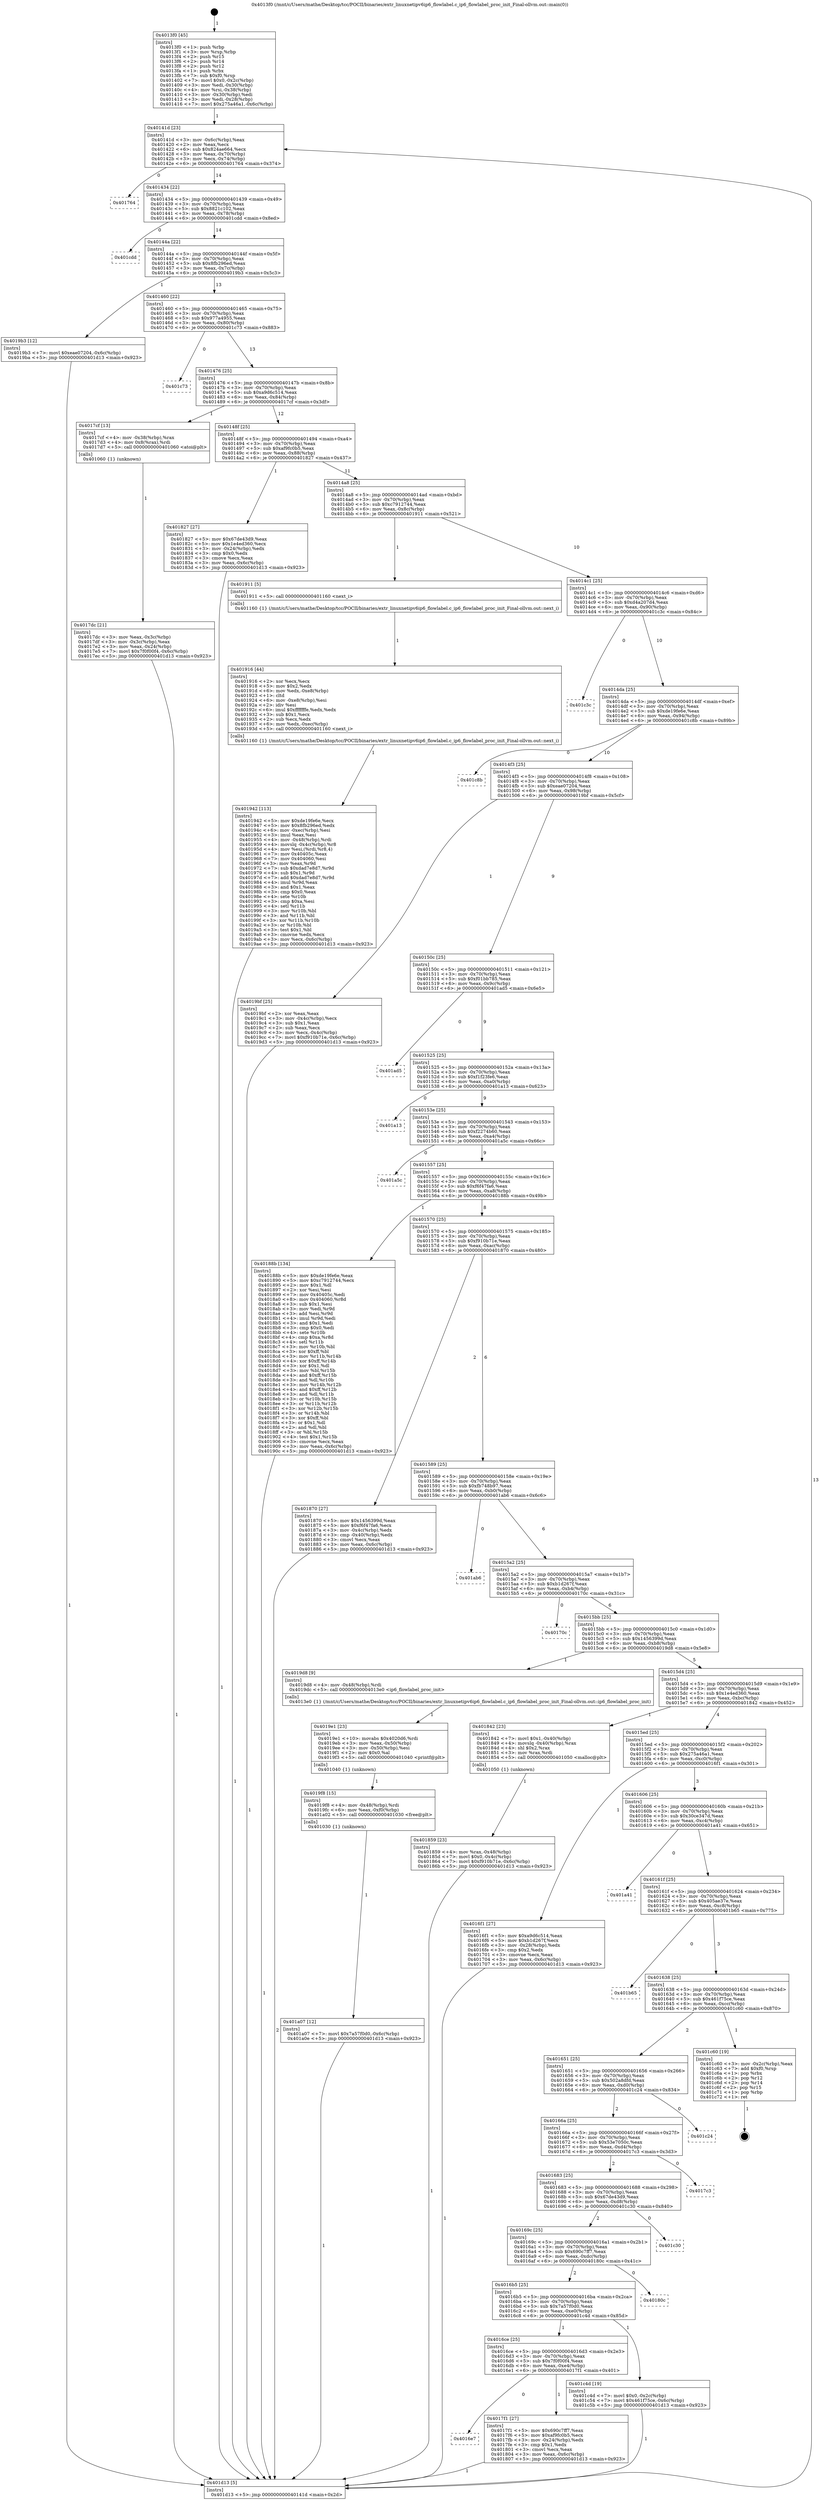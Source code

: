 digraph "0x4013f0" {
  label = "0x4013f0 (/mnt/c/Users/mathe/Desktop/tcc/POCII/binaries/extr_linuxnetipv6ip6_flowlabel.c_ip6_flowlabel_proc_init_Final-ollvm.out::main(0))"
  labelloc = "t"
  node[shape=record]

  Entry [label="",width=0.3,height=0.3,shape=circle,fillcolor=black,style=filled]
  "0x40141d" [label="{
     0x40141d [23]\l
     | [instrs]\l
     &nbsp;&nbsp;0x40141d \<+3\>: mov -0x6c(%rbp),%eax\l
     &nbsp;&nbsp;0x401420 \<+2\>: mov %eax,%ecx\l
     &nbsp;&nbsp;0x401422 \<+6\>: sub $0x824ae664,%ecx\l
     &nbsp;&nbsp;0x401428 \<+3\>: mov %eax,-0x70(%rbp)\l
     &nbsp;&nbsp;0x40142b \<+3\>: mov %ecx,-0x74(%rbp)\l
     &nbsp;&nbsp;0x40142e \<+6\>: je 0000000000401764 \<main+0x374\>\l
  }"]
  "0x401764" [label="{
     0x401764\l
  }", style=dashed]
  "0x401434" [label="{
     0x401434 [22]\l
     | [instrs]\l
     &nbsp;&nbsp;0x401434 \<+5\>: jmp 0000000000401439 \<main+0x49\>\l
     &nbsp;&nbsp;0x401439 \<+3\>: mov -0x70(%rbp),%eax\l
     &nbsp;&nbsp;0x40143c \<+5\>: sub $0x8821c102,%eax\l
     &nbsp;&nbsp;0x401441 \<+3\>: mov %eax,-0x78(%rbp)\l
     &nbsp;&nbsp;0x401444 \<+6\>: je 0000000000401cdd \<main+0x8ed\>\l
  }"]
  Exit [label="",width=0.3,height=0.3,shape=circle,fillcolor=black,style=filled,peripheries=2]
  "0x401cdd" [label="{
     0x401cdd\l
  }", style=dashed]
  "0x40144a" [label="{
     0x40144a [22]\l
     | [instrs]\l
     &nbsp;&nbsp;0x40144a \<+5\>: jmp 000000000040144f \<main+0x5f\>\l
     &nbsp;&nbsp;0x40144f \<+3\>: mov -0x70(%rbp),%eax\l
     &nbsp;&nbsp;0x401452 \<+5\>: sub $0x8fb296ed,%eax\l
     &nbsp;&nbsp;0x401457 \<+3\>: mov %eax,-0x7c(%rbp)\l
     &nbsp;&nbsp;0x40145a \<+6\>: je 00000000004019b3 \<main+0x5c3\>\l
  }"]
  "0x401a07" [label="{
     0x401a07 [12]\l
     | [instrs]\l
     &nbsp;&nbsp;0x401a07 \<+7\>: movl $0x7a57f0d0,-0x6c(%rbp)\l
     &nbsp;&nbsp;0x401a0e \<+5\>: jmp 0000000000401d13 \<main+0x923\>\l
  }"]
  "0x4019b3" [label="{
     0x4019b3 [12]\l
     | [instrs]\l
     &nbsp;&nbsp;0x4019b3 \<+7\>: movl $0xeae07204,-0x6c(%rbp)\l
     &nbsp;&nbsp;0x4019ba \<+5\>: jmp 0000000000401d13 \<main+0x923\>\l
  }"]
  "0x401460" [label="{
     0x401460 [22]\l
     | [instrs]\l
     &nbsp;&nbsp;0x401460 \<+5\>: jmp 0000000000401465 \<main+0x75\>\l
     &nbsp;&nbsp;0x401465 \<+3\>: mov -0x70(%rbp),%eax\l
     &nbsp;&nbsp;0x401468 \<+5\>: sub $0x977a4955,%eax\l
     &nbsp;&nbsp;0x40146d \<+3\>: mov %eax,-0x80(%rbp)\l
     &nbsp;&nbsp;0x401470 \<+6\>: je 0000000000401c73 \<main+0x883\>\l
  }"]
  "0x4019f8" [label="{
     0x4019f8 [15]\l
     | [instrs]\l
     &nbsp;&nbsp;0x4019f8 \<+4\>: mov -0x48(%rbp),%rdi\l
     &nbsp;&nbsp;0x4019fc \<+6\>: mov %eax,-0xf0(%rbp)\l
     &nbsp;&nbsp;0x401a02 \<+5\>: call 0000000000401030 \<free@plt\>\l
     | [calls]\l
     &nbsp;&nbsp;0x401030 \{1\} (unknown)\l
  }"]
  "0x401c73" [label="{
     0x401c73\l
  }", style=dashed]
  "0x401476" [label="{
     0x401476 [25]\l
     | [instrs]\l
     &nbsp;&nbsp;0x401476 \<+5\>: jmp 000000000040147b \<main+0x8b\>\l
     &nbsp;&nbsp;0x40147b \<+3\>: mov -0x70(%rbp),%eax\l
     &nbsp;&nbsp;0x40147e \<+5\>: sub $0xa9d6c514,%eax\l
     &nbsp;&nbsp;0x401483 \<+6\>: mov %eax,-0x84(%rbp)\l
     &nbsp;&nbsp;0x401489 \<+6\>: je 00000000004017cf \<main+0x3df\>\l
  }"]
  "0x4019e1" [label="{
     0x4019e1 [23]\l
     | [instrs]\l
     &nbsp;&nbsp;0x4019e1 \<+10\>: movabs $0x4020d6,%rdi\l
     &nbsp;&nbsp;0x4019eb \<+3\>: mov %eax,-0x50(%rbp)\l
     &nbsp;&nbsp;0x4019ee \<+3\>: mov -0x50(%rbp),%esi\l
     &nbsp;&nbsp;0x4019f1 \<+2\>: mov $0x0,%al\l
     &nbsp;&nbsp;0x4019f3 \<+5\>: call 0000000000401040 \<printf@plt\>\l
     | [calls]\l
     &nbsp;&nbsp;0x401040 \{1\} (unknown)\l
  }"]
  "0x4017cf" [label="{
     0x4017cf [13]\l
     | [instrs]\l
     &nbsp;&nbsp;0x4017cf \<+4\>: mov -0x38(%rbp),%rax\l
     &nbsp;&nbsp;0x4017d3 \<+4\>: mov 0x8(%rax),%rdi\l
     &nbsp;&nbsp;0x4017d7 \<+5\>: call 0000000000401060 \<atoi@plt\>\l
     | [calls]\l
     &nbsp;&nbsp;0x401060 \{1\} (unknown)\l
  }"]
  "0x40148f" [label="{
     0x40148f [25]\l
     | [instrs]\l
     &nbsp;&nbsp;0x40148f \<+5\>: jmp 0000000000401494 \<main+0xa4\>\l
     &nbsp;&nbsp;0x401494 \<+3\>: mov -0x70(%rbp),%eax\l
     &nbsp;&nbsp;0x401497 \<+5\>: sub $0xaf9fc0b5,%eax\l
     &nbsp;&nbsp;0x40149c \<+6\>: mov %eax,-0x88(%rbp)\l
     &nbsp;&nbsp;0x4014a2 \<+6\>: je 0000000000401827 \<main+0x437\>\l
  }"]
  "0x401942" [label="{
     0x401942 [113]\l
     | [instrs]\l
     &nbsp;&nbsp;0x401942 \<+5\>: mov $0xde19fe6e,%ecx\l
     &nbsp;&nbsp;0x401947 \<+5\>: mov $0x8fb296ed,%edx\l
     &nbsp;&nbsp;0x40194c \<+6\>: mov -0xec(%rbp),%esi\l
     &nbsp;&nbsp;0x401952 \<+3\>: imul %eax,%esi\l
     &nbsp;&nbsp;0x401955 \<+4\>: mov -0x48(%rbp),%rdi\l
     &nbsp;&nbsp;0x401959 \<+4\>: movslq -0x4c(%rbp),%r8\l
     &nbsp;&nbsp;0x40195d \<+4\>: mov %esi,(%rdi,%r8,4)\l
     &nbsp;&nbsp;0x401961 \<+7\>: mov 0x40405c,%eax\l
     &nbsp;&nbsp;0x401968 \<+7\>: mov 0x404060,%esi\l
     &nbsp;&nbsp;0x40196f \<+3\>: mov %eax,%r9d\l
     &nbsp;&nbsp;0x401972 \<+7\>: sub $0xdad7e8d7,%r9d\l
     &nbsp;&nbsp;0x401979 \<+4\>: sub $0x1,%r9d\l
     &nbsp;&nbsp;0x40197d \<+7\>: add $0xdad7e8d7,%r9d\l
     &nbsp;&nbsp;0x401984 \<+4\>: imul %r9d,%eax\l
     &nbsp;&nbsp;0x401988 \<+3\>: and $0x1,%eax\l
     &nbsp;&nbsp;0x40198b \<+3\>: cmp $0x0,%eax\l
     &nbsp;&nbsp;0x40198e \<+4\>: sete %r10b\l
     &nbsp;&nbsp;0x401992 \<+3\>: cmp $0xa,%esi\l
     &nbsp;&nbsp;0x401995 \<+4\>: setl %r11b\l
     &nbsp;&nbsp;0x401999 \<+3\>: mov %r10b,%bl\l
     &nbsp;&nbsp;0x40199c \<+3\>: and %r11b,%bl\l
     &nbsp;&nbsp;0x40199f \<+3\>: xor %r11b,%r10b\l
     &nbsp;&nbsp;0x4019a2 \<+3\>: or %r10b,%bl\l
     &nbsp;&nbsp;0x4019a5 \<+3\>: test $0x1,%bl\l
     &nbsp;&nbsp;0x4019a8 \<+3\>: cmovne %edx,%ecx\l
     &nbsp;&nbsp;0x4019ab \<+3\>: mov %ecx,-0x6c(%rbp)\l
     &nbsp;&nbsp;0x4019ae \<+5\>: jmp 0000000000401d13 \<main+0x923\>\l
  }"]
  "0x401827" [label="{
     0x401827 [27]\l
     | [instrs]\l
     &nbsp;&nbsp;0x401827 \<+5\>: mov $0x67de43d9,%eax\l
     &nbsp;&nbsp;0x40182c \<+5\>: mov $0x1e4ed360,%ecx\l
     &nbsp;&nbsp;0x401831 \<+3\>: mov -0x24(%rbp),%edx\l
     &nbsp;&nbsp;0x401834 \<+3\>: cmp $0x0,%edx\l
     &nbsp;&nbsp;0x401837 \<+3\>: cmove %ecx,%eax\l
     &nbsp;&nbsp;0x40183a \<+3\>: mov %eax,-0x6c(%rbp)\l
     &nbsp;&nbsp;0x40183d \<+5\>: jmp 0000000000401d13 \<main+0x923\>\l
  }"]
  "0x4014a8" [label="{
     0x4014a8 [25]\l
     | [instrs]\l
     &nbsp;&nbsp;0x4014a8 \<+5\>: jmp 00000000004014ad \<main+0xbd\>\l
     &nbsp;&nbsp;0x4014ad \<+3\>: mov -0x70(%rbp),%eax\l
     &nbsp;&nbsp;0x4014b0 \<+5\>: sub $0xc7912744,%eax\l
     &nbsp;&nbsp;0x4014b5 \<+6\>: mov %eax,-0x8c(%rbp)\l
     &nbsp;&nbsp;0x4014bb \<+6\>: je 0000000000401911 \<main+0x521\>\l
  }"]
  "0x401916" [label="{
     0x401916 [44]\l
     | [instrs]\l
     &nbsp;&nbsp;0x401916 \<+2\>: xor %ecx,%ecx\l
     &nbsp;&nbsp;0x401918 \<+5\>: mov $0x2,%edx\l
     &nbsp;&nbsp;0x40191d \<+6\>: mov %edx,-0xe8(%rbp)\l
     &nbsp;&nbsp;0x401923 \<+1\>: cltd\l
     &nbsp;&nbsp;0x401924 \<+6\>: mov -0xe8(%rbp),%esi\l
     &nbsp;&nbsp;0x40192a \<+2\>: idiv %esi\l
     &nbsp;&nbsp;0x40192c \<+6\>: imul $0xfffffffe,%edx,%edx\l
     &nbsp;&nbsp;0x401932 \<+3\>: sub $0x1,%ecx\l
     &nbsp;&nbsp;0x401935 \<+2\>: sub %ecx,%edx\l
     &nbsp;&nbsp;0x401937 \<+6\>: mov %edx,-0xec(%rbp)\l
     &nbsp;&nbsp;0x40193d \<+5\>: call 0000000000401160 \<next_i\>\l
     | [calls]\l
     &nbsp;&nbsp;0x401160 \{1\} (/mnt/c/Users/mathe/Desktop/tcc/POCII/binaries/extr_linuxnetipv6ip6_flowlabel.c_ip6_flowlabel_proc_init_Final-ollvm.out::next_i)\l
  }"]
  "0x401911" [label="{
     0x401911 [5]\l
     | [instrs]\l
     &nbsp;&nbsp;0x401911 \<+5\>: call 0000000000401160 \<next_i\>\l
     | [calls]\l
     &nbsp;&nbsp;0x401160 \{1\} (/mnt/c/Users/mathe/Desktop/tcc/POCII/binaries/extr_linuxnetipv6ip6_flowlabel.c_ip6_flowlabel_proc_init_Final-ollvm.out::next_i)\l
  }"]
  "0x4014c1" [label="{
     0x4014c1 [25]\l
     | [instrs]\l
     &nbsp;&nbsp;0x4014c1 \<+5\>: jmp 00000000004014c6 \<main+0xd6\>\l
     &nbsp;&nbsp;0x4014c6 \<+3\>: mov -0x70(%rbp),%eax\l
     &nbsp;&nbsp;0x4014c9 \<+5\>: sub $0xd4a207d4,%eax\l
     &nbsp;&nbsp;0x4014ce \<+6\>: mov %eax,-0x90(%rbp)\l
     &nbsp;&nbsp;0x4014d4 \<+6\>: je 0000000000401c3c \<main+0x84c\>\l
  }"]
  "0x401859" [label="{
     0x401859 [23]\l
     | [instrs]\l
     &nbsp;&nbsp;0x401859 \<+4\>: mov %rax,-0x48(%rbp)\l
     &nbsp;&nbsp;0x40185d \<+7\>: movl $0x0,-0x4c(%rbp)\l
     &nbsp;&nbsp;0x401864 \<+7\>: movl $0xf910b71e,-0x6c(%rbp)\l
     &nbsp;&nbsp;0x40186b \<+5\>: jmp 0000000000401d13 \<main+0x923\>\l
  }"]
  "0x401c3c" [label="{
     0x401c3c\l
  }", style=dashed]
  "0x4014da" [label="{
     0x4014da [25]\l
     | [instrs]\l
     &nbsp;&nbsp;0x4014da \<+5\>: jmp 00000000004014df \<main+0xef\>\l
     &nbsp;&nbsp;0x4014df \<+3\>: mov -0x70(%rbp),%eax\l
     &nbsp;&nbsp;0x4014e2 \<+5\>: sub $0xde19fe6e,%eax\l
     &nbsp;&nbsp;0x4014e7 \<+6\>: mov %eax,-0x94(%rbp)\l
     &nbsp;&nbsp;0x4014ed \<+6\>: je 0000000000401c8b \<main+0x89b\>\l
  }"]
  "0x4016e7" [label="{
     0x4016e7\l
  }", style=dashed]
  "0x401c8b" [label="{
     0x401c8b\l
  }", style=dashed]
  "0x4014f3" [label="{
     0x4014f3 [25]\l
     | [instrs]\l
     &nbsp;&nbsp;0x4014f3 \<+5\>: jmp 00000000004014f8 \<main+0x108\>\l
     &nbsp;&nbsp;0x4014f8 \<+3\>: mov -0x70(%rbp),%eax\l
     &nbsp;&nbsp;0x4014fb \<+5\>: sub $0xeae07204,%eax\l
     &nbsp;&nbsp;0x401500 \<+6\>: mov %eax,-0x98(%rbp)\l
     &nbsp;&nbsp;0x401506 \<+6\>: je 00000000004019bf \<main+0x5cf\>\l
  }"]
  "0x4017f1" [label="{
     0x4017f1 [27]\l
     | [instrs]\l
     &nbsp;&nbsp;0x4017f1 \<+5\>: mov $0x690c7ff7,%eax\l
     &nbsp;&nbsp;0x4017f6 \<+5\>: mov $0xaf9fc0b5,%ecx\l
     &nbsp;&nbsp;0x4017fb \<+3\>: mov -0x24(%rbp),%edx\l
     &nbsp;&nbsp;0x4017fe \<+3\>: cmp $0x1,%edx\l
     &nbsp;&nbsp;0x401801 \<+3\>: cmovl %ecx,%eax\l
     &nbsp;&nbsp;0x401804 \<+3\>: mov %eax,-0x6c(%rbp)\l
     &nbsp;&nbsp;0x401807 \<+5\>: jmp 0000000000401d13 \<main+0x923\>\l
  }"]
  "0x4019bf" [label="{
     0x4019bf [25]\l
     | [instrs]\l
     &nbsp;&nbsp;0x4019bf \<+2\>: xor %eax,%eax\l
     &nbsp;&nbsp;0x4019c1 \<+3\>: mov -0x4c(%rbp),%ecx\l
     &nbsp;&nbsp;0x4019c4 \<+3\>: sub $0x1,%eax\l
     &nbsp;&nbsp;0x4019c7 \<+2\>: sub %eax,%ecx\l
     &nbsp;&nbsp;0x4019c9 \<+3\>: mov %ecx,-0x4c(%rbp)\l
     &nbsp;&nbsp;0x4019cc \<+7\>: movl $0xf910b71e,-0x6c(%rbp)\l
     &nbsp;&nbsp;0x4019d3 \<+5\>: jmp 0000000000401d13 \<main+0x923\>\l
  }"]
  "0x40150c" [label="{
     0x40150c [25]\l
     | [instrs]\l
     &nbsp;&nbsp;0x40150c \<+5\>: jmp 0000000000401511 \<main+0x121\>\l
     &nbsp;&nbsp;0x401511 \<+3\>: mov -0x70(%rbp),%eax\l
     &nbsp;&nbsp;0x401514 \<+5\>: sub $0xf01bb785,%eax\l
     &nbsp;&nbsp;0x401519 \<+6\>: mov %eax,-0x9c(%rbp)\l
     &nbsp;&nbsp;0x40151f \<+6\>: je 0000000000401ad5 \<main+0x6e5\>\l
  }"]
  "0x4016ce" [label="{
     0x4016ce [25]\l
     | [instrs]\l
     &nbsp;&nbsp;0x4016ce \<+5\>: jmp 00000000004016d3 \<main+0x2e3\>\l
     &nbsp;&nbsp;0x4016d3 \<+3\>: mov -0x70(%rbp),%eax\l
     &nbsp;&nbsp;0x4016d6 \<+5\>: sub $0x7f0f00f4,%eax\l
     &nbsp;&nbsp;0x4016db \<+6\>: mov %eax,-0xe4(%rbp)\l
     &nbsp;&nbsp;0x4016e1 \<+6\>: je 00000000004017f1 \<main+0x401\>\l
  }"]
  "0x401ad5" [label="{
     0x401ad5\l
  }", style=dashed]
  "0x401525" [label="{
     0x401525 [25]\l
     | [instrs]\l
     &nbsp;&nbsp;0x401525 \<+5\>: jmp 000000000040152a \<main+0x13a\>\l
     &nbsp;&nbsp;0x40152a \<+3\>: mov -0x70(%rbp),%eax\l
     &nbsp;&nbsp;0x40152d \<+5\>: sub $0xf1f23fe6,%eax\l
     &nbsp;&nbsp;0x401532 \<+6\>: mov %eax,-0xa0(%rbp)\l
     &nbsp;&nbsp;0x401538 \<+6\>: je 0000000000401a13 \<main+0x623\>\l
  }"]
  "0x401c4d" [label="{
     0x401c4d [19]\l
     | [instrs]\l
     &nbsp;&nbsp;0x401c4d \<+7\>: movl $0x0,-0x2c(%rbp)\l
     &nbsp;&nbsp;0x401c54 \<+7\>: movl $0x461f75ce,-0x6c(%rbp)\l
     &nbsp;&nbsp;0x401c5b \<+5\>: jmp 0000000000401d13 \<main+0x923\>\l
  }"]
  "0x401a13" [label="{
     0x401a13\l
  }", style=dashed]
  "0x40153e" [label="{
     0x40153e [25]\l
     | [instrs]\l
     &nbsp;&nbsp;0x40153e \<+5\>: jmp 0000000000401543 \<main+0x153\>\l
     &nbsp;&nbsp;0x401543 \<+3\>: mov -0x70(%rbp),%eax\l
     &nbsp;&nbsp;0x401546 \<+5\>: sub $0xf2274b60,%eax\l
     &nbsp;&nbsp;0x40154b \<+6\>: mov %eax,-0xa4(%rbp)\l
     &nbsp;&nbsp;0x401551 \<+6\>: je 0000000000401a5c \<main+0x66c\>\l
  }"]
  "0x4016b5" [label="{
     0x4016b5 [25]\l
     | [instrs]\l
     &nbsp;&nbsp;0x4016b5 \<+5\>: jmp 00000000004016ba \<main+0x2ca\>\l
     &nbsp;&nbsp;0x4016ba \<+3\>: mov -0x70(%rbp),%eax\l
     &nbsp;&nbsp;0x4016bd \<+5\>: sub $0x7a57f0d0,%eax\l
     &nbsp;&nbsp;0x4016c2 \<+6\>: mov %eax,-0xe0(%rbp)\l
     &nbsp;&nbsp;0x4016c8 \<+6\>: je 0000000000401c4d \<main+0x85d\>\l
  }"]
  "0x401a5c" [label="{
     0x401a5c\l
  }", style=dashed]
  "0x401557" [label="{
     0x401557 [25]\l
     | [instrs]\l
     &nbsp;&nbsp;0x401557 \<+5\>: jmp 000000000040155c \<main+0x16c\>\l
     &nbsp;&nbsp;0x40155c \<+3\>: mov -0x70(%rbp),%eax\l
     &nbsp;&nbsp;0x40155f \<+5\>: sub $0xf6f47fa6,%eax\l
     &nbsp;&nbsp;0x401564 \<+6\>: mov %eax,-0xa8(%rbp)\l
     &nbsp;&nbsp;0x40156a \<+6\>: je 000000000040188b \<main+0x49b\>\l
  }"]
  "0x40180c" [label="{
     0x40180c\l
  }", style=dashed]
  "0x40188b" [label="{
     0x40188b [134]\l
     | [instrs]\l
     &nbsp;&nbsp;0x40188b \<+5\>: mov $0xde19fe6e,%eax\l
     &nbsp;&nbsp;0x401890 \<+5\>: mov $0xc7912744,%ecx\l
     &nbsp;&nbsp;0x401895 \<+2\>: mov $0x1,%dl\l
     &nbsp;&nbsp;0x401897 \<+2\>: xor %esi,%esi\l
     &nbsp;&nbsp;0x401899 \<+7\>: mov 0x40405c,%edi\l
     &nbsp;&nbsp;0x4018a0 \<+8\>: mov 0x404060,%r8d\l
     &nbsp;&nbsp;0x4018a8 \<+3\>: sub $0x1,%esi\l
     &nbsp;&nbsp;0x4018ab \<+3\>: mov %edi,%r9d\l
     &nbsp;&nbsp;0x4018ae \<+3\>: add %esi,%r9d\l
     &nbsp;&nbsp;0x4018b1 \<+4\>: imul %r9d,%edi\l
     &nbsp;&nbsp;0x4018b5 \<+3\>: and $0x1,%edi\l
     &nbsp;&nbsp;0x4018b8 \<+3\>: cmp $0x0,%edi\l
     &nbsp;&nbsp;0x4018bb \<+4\>: sete %r10b\l
     &nbsp;&nbsp;0x4018bf \<+4\>: cmp $0xa,%r8d\l
     &nbsp;&nbsp;0x4018c3 \<+4\>: setl %r11b\l
     &nbsp;&nbsp;0x4018c7 \<+3\>: mov %r10b,%bl\l
     &nbsp;&nbsp;0x4018ca \<+3\>: xor $0xff,%bl\l
     &nbsp;&nbsp;0x4018cd \<+3\>: mov %r11b,%r14b\l
     &nbsp;&nbsp;0x4018d0 \<+4\>: xor $0xff,%r14b\l
     &nbsp;&nbsp;0x4018d4 \<+3\>: xor $0x1,%dl\l
     &nbsp;&nbsp;0x4018d7 \<+3\>: mov %bl,%r15b\l
     &nbsp;&nbsp;0x4018da \<+4\>: and $0xff,%r15b\l
     &nbsp;&nbsp;0x4018de \<+3\>: and %dl,%r10b\l
     &nbsp;&nbsp;0x4018e1 \<+3\>: mov %r14b,%r12b\l
     &nbsp;&nbsp;0x4018e4 \<+4\>: and $0xff,%r12b\l
     &nbsp;&nbsp;0x4018e8 \<+3\>: and %dl,%r11b\l
     &nbsp;&nbsp;0x4018eb \<+3\>: or %r10b,%r15b\l
     &nbsp;&nbsp;0x4018ee \<+3\>: or %r11b,%r12b\l
     &nbsp;&nbsp;0x4018f1 \<+3\>: xor %r12b,%r15b\l
     &nbsp;&nbsp;0x4018f4 \<+3\>: or %r14b,%bl\l
     &nbsp;&nbsp;0x4018f7 \<+3\>: xor $0xff,%bl\l
     &nbsp;&nbsp;0x4018fa \<+3\>: or $0x1,%dl\l
     &nbsp;&nbsp;0x4018fd \<+2\>: and %dl,%bl\l
     &nbsp;&nbsp;0x4018ff \<+3\>: or %bl,%r15b\l
     &nbsp;&nbsp;0x401902 \<+4\>: test $0x1,%r15b\l
     &nbsp;&nbsp;0x401906 \<+3\>: cmovne %ecx,%eax\l
     &nbsp;&nbsp;0x401909 \<+3\>: mov %eax,-0x6c(%rbp)\l
     &nbsp;&nbsp;0x40190c \<+5\>: jmp 0000000000401d13 \<main+0x923\>\l
  }"]
  "0x401570" [label="{
     0x401570 [25]\l
     | [instrs]\l
     &nbsp;&nbsp;0x401570 \<+5\>: jmp 0000000000401575 \<main+0x185\>\l
     &nbsp;&nbsp;0x401575 \<+3\>: mov -0x70(%rbp),%eax\l
     &nbsp;&nbsp;0x401578 \<+5\>: sub $0xf910b71e,%eax\l
     &nbsp;&nbsp;0x40157d \<+6\>: mov %eax,-0xac(%rbp)\l
     &nbsp;&nbsp;0x401583 \<+6\>: je 0000000000401870 \<main+0x480\>\l
  }"]
  "0x40169c" [label="{
     0x40169c [25]\l
     | [instrs]\l
     &nbsp;&nbsp;0x40169c \<+5\>: jmp 00000000004016a1 \<main+0x2b1\>\l
     &nbsp;&nbsp;0x4016a1 \<+3\>: mov -0x70(%rbp),%eax\l
     &nbsp;&nbsp;0x4016a4 \<+5\>: sub $0x690c7ff7,%eax\l
     &nbsp;&nbsp;0x4016a9 \<+6\>: mov %eax,-0xdc(%rbp)\l
     &nbsp;&nbsp;0x4016af \<+6\>: je 000000000040180c \<main+0x41c\>\l
  }"]
  "0x401870" [label="{
     0x401870 [27]\l
     | [instrs]\l
     &nbsp;&nbsp;0x401870 \<+5\>: mov $0x1456399d,%eax\l
     &nbsp;&nbsp;0x401875 \<+5\>: mov $0xf6f47fa6,%ecx\l
     &nbsp;&nbsp;0x40187a \<+3\>: mov -0x4c(%rbp),%edx\l
     &nbsp;&nbsp;0x40187d \<+3\>: cmp -0x40(%rbp),%edx\l
     &nbsp;&nbsp;0x401880 \<+3\>: cmovl %ecx,%eax\l
     &nbsp;&nbsp;0x401883 \<+3\>: mov %eax,-0x6c(%rbp)\l
     &nbsp;&nbsp;0x401886 \<+5\>: jmp 0000000000401d13 \<main+0x923\>\l
  }"]
  "0x401589" [label="{
     0x401589 [25]\l
     | [instrs]\l
     &nbsp;&nbsp;0x401589 \<+5\>: jmp 000000000040158e \<main+0x19e\>\l
     &nbsp;&nbsp;0x40158e \<+3\>: mov -0x70(%rbp),%eax\l
     &nbsp;&nbsp;0x401591 \<+5\>: sub $0xfb748b97,%eax\l
     &nbsp;&nbsp;0x401596 \<+6\>: mov %eax,-0xb0(%rbp)\l
     &nbsp;&nbsp;0x40159c \<+6\>: je 0000000000401ab6 \<main+0x6c6\>\l
  }"]
  "0x401c30" [label="{
     0x401c30\l
  }", style=dashed]
  "0x401ab6" [label="{
     0x401ab6\l
  }", style=dashed]
  "0x4015a2" [label="{
     0x4015a2 [25]\l
     | [instrs]\l
     &nbsp;&nbsp;0x4015a2 \<+5\>: jmp 00000000004015a7 \<main+0x1b7\>\l
     &nbsp;&nbsp;0x4015a7 \<+3\>: mov -0x70(%rbp),%eax\l
     &nbsp;&nbsp;0x4015aa \<+5\>: sub $0xb1d267f,%eax\l
     &nbsp;&nbsp;0x4015af \<+6\>: mov %eax,-0xb4(%rbp)\l
     &nbsp;&nbsp;0x4015b5 \<+6\>: je 000000000040170c \<main+0x31c\>\l
  }"]
  "0x401683" [label="{
     0x401683 [25]\l
     | [instrs]\l
     &nbsp;&nbsp;0x401683 \<+5\>: jmp 0000000000401688 \<main+0x298\>\l
     &nbsp;&nbsp;0x401688 \<+3\>: mov -0x70(%rbp),%eax\l
     &nbsp;&nbsp;0x40168b \<+5\>: sub $0x67de43d9,%eax\l
     &nbsp;&nbsp;0x401690 \<+6\>: mov %eax,-0xd8(%rbp)\l
     &nbsp;&nbsp;0x401696 \<+6\>: je 0000000000401c30 \<main+0x840\>\l
  }"]
  "0x40170c" [label="{
     0x40170c\l
  }", style=dashed]
  "0x4015bb" [label="{
     0x4015bb [25]\l
     | [instrs]\l
     &nbsp;&nbsp;0x4015bb \<+5\>: jmp 00000000004015c0 \<main+0x1d0\>\l
     &nbsp;&nbsp;0x4015c0 \<+3\>: mov -0x70(%rbp),%eax\l
     &nbsp;&nbsp;0x4015c3 \<+5\>: sub $0x1456399d,%eax\l
     &nbsp;&nbsp;0x4015c8 \<+6\>: mov %eax,-0xb8(%rbp)\l
     &nbsp;&nbsp;0x4015ce \<+6\>: je 00000000004019d8 \<main+0x5e8\>\l
  }"]
  "0x4017c3" [label="{
     0x4017c3\l
  }", style=dashed]
  "0x4019d8" [label="{
     0x4019d8 [9]\l
     | [instrs]\l
     &nbsp;&nbsp;0x4019d8 \<+4\>: mov -0x48(%rbp),%rdi\l
     &nbsp;&nbsp;0x4019dc \<+5\>: call 00000000004013e0 \<ip6_flowlabel_proc_init\>\l
     | [calls]\l
     &nbsp;&nbsp;0x4013e0 \{1\} (/mnt/c/Users/mathe/Desktop/tcc/POCII/binaries/extr_linuxnetipv6ip6_flowlabel.c_ip6_flowlabel_proc_init_Final-ollvm.out::ip6_flowlabel_proc_init)\l
  }"]
  "0x4015d4" [label="{
     0x4015d4 [25]\l
     | [instrs]\l
     &nbsp;&nbsp;0x4015d4 \<+5\>: jmp 00000000004015d9 \<main+0x1e9\>\l
     &nbsp;&nbsp;0x4015d9 \<+3\>: mov -0x70(%rbp),%eax\l
     &nbsp;&nbsp;0x4015dc \<+5\>: sub $0x1e4ed360,%eax\l
     &nbsp;&nbsp;0x4015e1 \<+6\>: mov %eax,-0xbc(%rbp)\l
     &nbsp;&nbsp;0x4015e7 \<+6\>: je 0000000000401842 \<main+0x452\>\l
  }"]
  "0x40166a" [label="{
     0x40166a [25]\l
     | [instrs]\l
     &nbsp;&nbsp;0x40166a \<+5\>: jmp 000000000040166f \<main+0x27f\>\l
     &nbsp;&nbsp;0x40166f \<+3\>: mov -0x70(%rbp),%eax\l
     &nbsp;&nbsp;0x401672 \<+5\>: sub $0x53e7050c,%eax\l
     &nbsp;&nbsp;0x401677 \<+6\>: mov %eax,-0xd4(%rbp)\l
     &nbsp;&nbsp;0x40167d \<+6\>: je 00000000004017c3 \<main+0x3d3\>\l
  }"]
  "0x401842" [label="{
     0x401842 [23]\l
     | [instrs]\l
     &nbsp;&nbsp;0x401842 \<+7\>: movl $0x1,-0x40(%rbp)\l
     &nbsp;&nbsp;0x401849 \<+4\>: movslq -0x40(%rbp),%rax\l
     &nbsp;&nbsp;0x40184d \<+4\>: shl $0x2,%rax\l
     &nbsp;&nbsp;0x401851 \<+3\>: mov %rax,%rdi\l
     &nbsp;&nbsp;0x401854 \<+5\>: call 0000000000401050 \<malloc@plt\>\l
     | [calls]\l
     &nbsp;&nbsp;0x401050 \{1\} (unknown)\l
  }"]
  "0x4015ed" [label="{
     0x4015ed [25]\l
     | [instrs]\l
     &nbsp;&nbsp;0x4015ed \<+5\>: jmp 00000000004015f2 \<main+0x202\>\l
     &nbsp;&nbsp;0x4015f2 \<+3\>: mov -0x70(%rbp),%eax\l
     &nbsp;&nbsp;0x4015f5 \<+5\>: sub $0x275a46a1,%eax\l
     &nbsp;&nbsp;0x4015fa \<+6\>: mov %eax,-0xc0(%rbp)\l
     &nbsp;&nbsp;0x401600 \<+6\>: je 00000000004016f1 \<main+0x301\>\l
  }"]
  "0x401c24" [label="{
     0x401c24\l
  }", style=dashed]
  "0x4016f1" [label="{
     0x4016f1 [27]\l
     | [instrs]\l
     &nbsp;&nbsp;0x4016f1 \<+5\>: mov $0xa9d6c514,%eax\l
     &nbsp;&nbsp;0x4016f6 \<+5\>: mov $0xb1d267f,%ecx\l
     &nbsp;&nbsp;0x4016fb \<+3\>: mov -0x28(%rbp),%edx\l
     &nbsp;&nbsp;0x4016fe \<+3\>: cmp $0x2,%edx\l
     &nbsp;&nbsp;0x401701 \<+3\>: cmovne %ecx,%eax\l
     &nbsp;&nbsp;0x401704 \<+3\>: mov %eax,-0x6c(%rbp)\l
     &nbsp;&nbsp;0x401707 \<+5\>: jmp 0000000000401d13 \<main+0x923\>\l
  }"]
  "0x401606" [label="{
     0x401606 [25]\l
     | [instrs]\l
     &nbsp;&nbsp;0x401606 \<+5\>: jmp 000000000040160b \<main+0x21b\>\l
     &nbsp;&nbsp;0x40160b \<+3\>: mov -0x70(%rbp),%eax\l
     &nbsp;&nbsp;0x40160e \<+5\>: sub $0x30ce347d,%eax\l
     &nbsp;&nbsp;0x401613 \<+6\>: mov %eax,-0xc4(%rbp)\l
     &nbsp;&nbsp;0x401619 \<+6\>: je 0000000000401a41 \<main+0x651\>\l
  }"]
  "0x401d13" [label="{
     0x401d13 [5]\l
     | [instrs]\l
     &nbsp;&nbsp;0x401d13 \<+5\>: jmp 000000000040141d \<main+0x2d\>\l
  }"]
  "0x4013f0" [label="{
     0x4013f0 [45]\l
     | [instrs]\l
     &nbsp;&nbsp;0x4013f0 \<+1\>: push %rbp\l
     &nbsp;&nbsp;0x4013f1 \<+3\>: mov %rsp,%rbp\l
     &nbsp;&nbsp;0x4013f4 \<+2\>: push %r15\l
     &nbsp;&nbsp;0x4013f6 \<+2\>: push %r14\l
     &nbsp;&nbsp;0x4013f8 \<+2\>: push %r12\l
     &nbsp;&nbsp;0x4013fa \<+1\>: push %rbx\l
     &nbsp;&nbsp;0x4013fb \<+7\>: sub $0xf0,%rsp\l
     &nbsp;&nbsp;0x401402 \<+7\>: movl $0x0,-0x2c(%rbp)\l
     &nbsp;&nbsp;0x401409 \<+3\>: mov %edi,-0x30(%rbp)\l
     &nbsp;&nbsp;0x40140c \<+4\>: mov %rsi,-0x38(%rbp)\l
     &nbsp;&nbsp;0x401410 \<+3\>: mov -0x30(%rbp),%edi\l
     &nbsp;&nbsp;0x401413 \<+3\>: mov %edi,-0x28(%rbp)\l
     &nbsp;&nbsp;0x401416 \<+7\>: movl $0x275a46a1,-0x6c(%rbp)\l
  }"]
  "0x4017dc" [label="{
     0x4017dc [21]\l
     | [instrs]\l
     &nbsp;&nbsp;0x4017dc \<+3\>: mov %eax,-0x3c(%rbp)\l
     &nbsp;&nbsp;0x4017df \<+3\>: mov -0x3c(%rbp),%eax\l
     &nbsp;&nbsp;0x4017e2 \<+3\>: mov %eax,-0x24(%rbp)\l
     &nbsp;&nbsp;0x4017e5 \<+7\>: movl $0x7f0f00f4,-0x6c(%rbp)\l
     &nbsp;&nbsp;0x4017ec \<+5\>: jmp 0000000000401d13 \<main+0x923\>\l
  }"]
  "0x401651" [label="{
     0x401651 [25]\l
     | [instrs]\l
     &nbsp;&nbsp;0x401651 \<+5\>: jmp 0000000000401656 \<main+0x266\>\l
     &nbsp;&nbsp;0x401656 \<+3\>: mov -0x70(%rbp),%eax\l
     &nbsp;&nbsp;0x401659 \<+5\>: sub $0x502a8dfd,%eax\l
     &nbsp;&nbsp;0x40165e \<+6\>: mov %eax,-0xd0(%rbp)\l
     &nbsp;&nbsp;0x401664 \<+6\>: je 0000000000401c24 \<main+0x834\>\l
  }"]
  "0x401a41" [label="{
     0x401a41\l
  }", style=dashed]
  "0x40161f" [label="{
     0x40161f [25]\l
     | [instrs]\l
     &nbsp;&nbsp;0x40161f \<+5\>: jmp 0000000000401624 \<main+0x234\>\l
     &nbsp;&nbsp;0x401624 \<+3\>: mov -0x70(%rbp),%eax\l
     &nbsp;&nbsp;0x401627 \<+5\>: sub $0x405ae37e,%eax\l
     &nbsp;&nbsp;0x40162c \<+6\>: mov %eax,-0xc8(%rbp)\l
     &nbsp;&nbsp;0x401632 \<+6\>: je 0000000000401b65 \<main+0x775\>\l
  }"]
  "0x401c60" [label="{
     0x401c60 [19]\l
     | [instrs]\l
     &nbsp;&nbsp;0x401c60 \<+3\>: mov -0x2c(%rbp),%eax\l
     &nbsp;&nbsp;0x401c63 \<+7\>: add $0xf0,%rsp\l
     &nbsp;&nbsp;0x401c6a \<+1\>: pop %rbx\l
     &nbsp;&nbsp;0x401c6b \<+2\>: pop %r12\l
     &nbsp;&nbsp;0x401c6d \<+2\>: pop %r14\l
     &nbsp;&nbsp;0x401c6f \<+2\>: pop %r15\l
     &nbsp;&nbsp;0x401c71 \<+1\>: pop %rbp\l
     &nbsp;&nbsp;0x401c72 \<+1\>: ret\l
  }"]
  "0x401b65" [label="{
     0x401b65\l
  }", style=dashed]
  "0x401638" [label="{
     0x401638 [25]\l
     | [instrs]\l
     &nbsp;&nbsp;0x401638 \<+5\>: jmp 000000000040163d \<main+0x24d\>\l
     &nbsp;&nbsp;0x40163d \<+3\>: mov -0x70(%rbp),%eax\l
     &nbsp;&nbsp;0x401640 \<+5\>: sub $0x461f75ce,%eax\l
     &nbsp;&nbsp;0x401645 \<+6\>: mov %eax,-0xcc(%rbp)\l
     &nbsp;&nbsp;0x40164b \<+6\>: je 0000000000401c60 \<main+0x870\>\l
  }"]
  Entry -> "0x4013f0" [label=" 1"]
  "0x40141d" -> "0x401764" [label=" 0"]
  "0x40141d" -> "0x401434" [label=" 14"]
  "0x401c60" -> Exit [label=" 1"]
  "0x401434" -> "0x401cdd" [label=" 0"]
  "0x401434" -> "0x40144a" [label=" 14"]
  "0x401c4d" -> "0x401d13" [label=" 1"]
  "0x40144a" -> "0x4019b3" [label=" 1"]
  "0x40144a" -> "0x401460" [label=" 13"]
  "0x401a07" -> "0x401d13" [label=" 1"]
  "0x401460" -> "0x401c73" [label=" 0"]
  "0x401460" -> "0x401476" [label=" 13"]
  "0x4019f8" -> "0x401a07" [label=" 1"]
  "0x401476" -> "0x4017cf" [label=" 1"]
  "0x401476" -> "0x40148f" [label=" 12"]
  "0x4019e1" -> "0x4019f8" [label=" 1"]
  "0x40148f" -> "0x401827" [label=" 1"]
  "0x40148f" -> "0x4014a8" [label=" 11"]
  "0x4019d8" -> "0x4019e1" [label=" 1"]
  "0x4014a8" -> "0x401911" [label=" 1"]
  "0x4014a8" -> "0x4014c1" [label=" 10"]
  "0x4019bf" -> "0x401d13" [label=" 1"]
  "0x4014c1" -> "0x401c3c" [label=" 0"]
  "0x4014c1" -> "0x4014da" [label=" 10"]
  "0x4019b3" -> "0x401d13" [label=" 1"]
  "0x4014da" -> "0x401c8b" [label=" 0"]
  "0x4014da" -> "0x4014f3" [label=" 10"]
  "0x401942" -> "0x401d13" [label=" 1"]
  "0x4014f3" -> "0x4019bf" [label=" 1"]
  "0x4014f3" -> "0x40150c" [label=" 9"]
  "0x401916" -> "0x401942" [label=" 1"]
  "0x40150c" -> "0x401ad5" [label=" 0"]
  "0x40150c" -> "0x401525" [label=" 9"]
  "0x40188b" -> "0x401d13" [label=" 1"]
  "0x401525" -> "0x401a13" [label=" 0"]
  "0x401525" -> "0x40153e" [label=" 9"]
  "0x401870" -> "0x401d13" [label=" 2"]
  "0x40153e" -> "0x401a5c" [label=" 0"]
  "0x40153e" -> "0x401557" [label=" 9"]
  "0x401842" -> "0x401859" [label=" 1"]
  "0x401557" -> "0x40188b" [label=" 1"]
  "0x401557" -> "0x401570" [label=" 8"]
  "0x401827" -> "0x401d13" [label=" 1"]
  "0x401570" -> "0x401870" [label=" 2"]
  "0x401570" -> "0x401589" [label=" 6"]
  "0x4016ce" -> "0x4016e7" [label=" 0"]
  "0x401589" -> "0x401ab6" [label=" 0"]
  "0x401589" -> "0x4015a2" [label=" 6"]
  "0x4016ce" -> "0x4017f1" [label=" 1"]
  "0x4015a2" -> "0x40170c" [label=" 0"]
  "0x4015a2" -> "0x4015bb" [label=" 6"]
  "0x4016b5" -> "0x4016ce" [label=" 1"]
  "0x4015bb" -> "0x4019d8" [label=" 1"]
  "0x4015bb" -> "0x4015d4" [label=" 5"]
  "0x4016b5" -> "0x401c4d" [label=" 1"]
  "0x4015d4" -> "0x401842" [label=" 1"]
  "0x4015d4" -> "0x4015ed" [label=" 4"]
  "0x40169c" -> "0x4016b5" [label=" 2"]
  "0x4015ed" -> "0x4016f1" [label=" 1"]
  "0x4015ed" -> "0x401606" [label=" 3"]
  "0x4016f1" -> "0x401d13" [label=" 1"]
  "0x4013f0" -> "0x40141d" [label=" 1"]
  "0x401d13" -> "0x40141d" [label=" 13"]
  "0x4017cf" -> "0x4017dc" [label=" 1"]
  "0x4017dc" -> "0x401d13" [label=" 1"]
  "0x40169c" -> "0x40180c" [label=" 0"]
  "0x401606" -> "0x401a41" [label=" 0"]
  "0x401606" -> "0x40161f" [label=" 3"]
  "0x401683" -> "0x40169c" [label=" 2"]
  "0x40161f" -> "0x401b65" [label=" 0"]
  "0x40161f" -> "0x401638" [label=" 3"]
  "0x401683" -> "0x401c30" [label=" 0"]
  "0x401638" -> "0x401c60" [label=" 1"]
  "0x401638" -> "0x401651" [label=" 2"]
  "0x4017f1" -> "0x401d13" [label=" 1"]
  "0x401651" -> "0x401c24" [label=" 0"]
  "0x401651" -> "0x40166a" [label=" 2"]
  "0x401859" -> "0x401d13" [label=" 1"]
  "0x40166a" -> "0x4017c3" [label=" 0"]
  "0x40166a" -> "0x401683" [label=" 2"]
  "0x401911" -> "0x401916" [label=" 1"]
}
